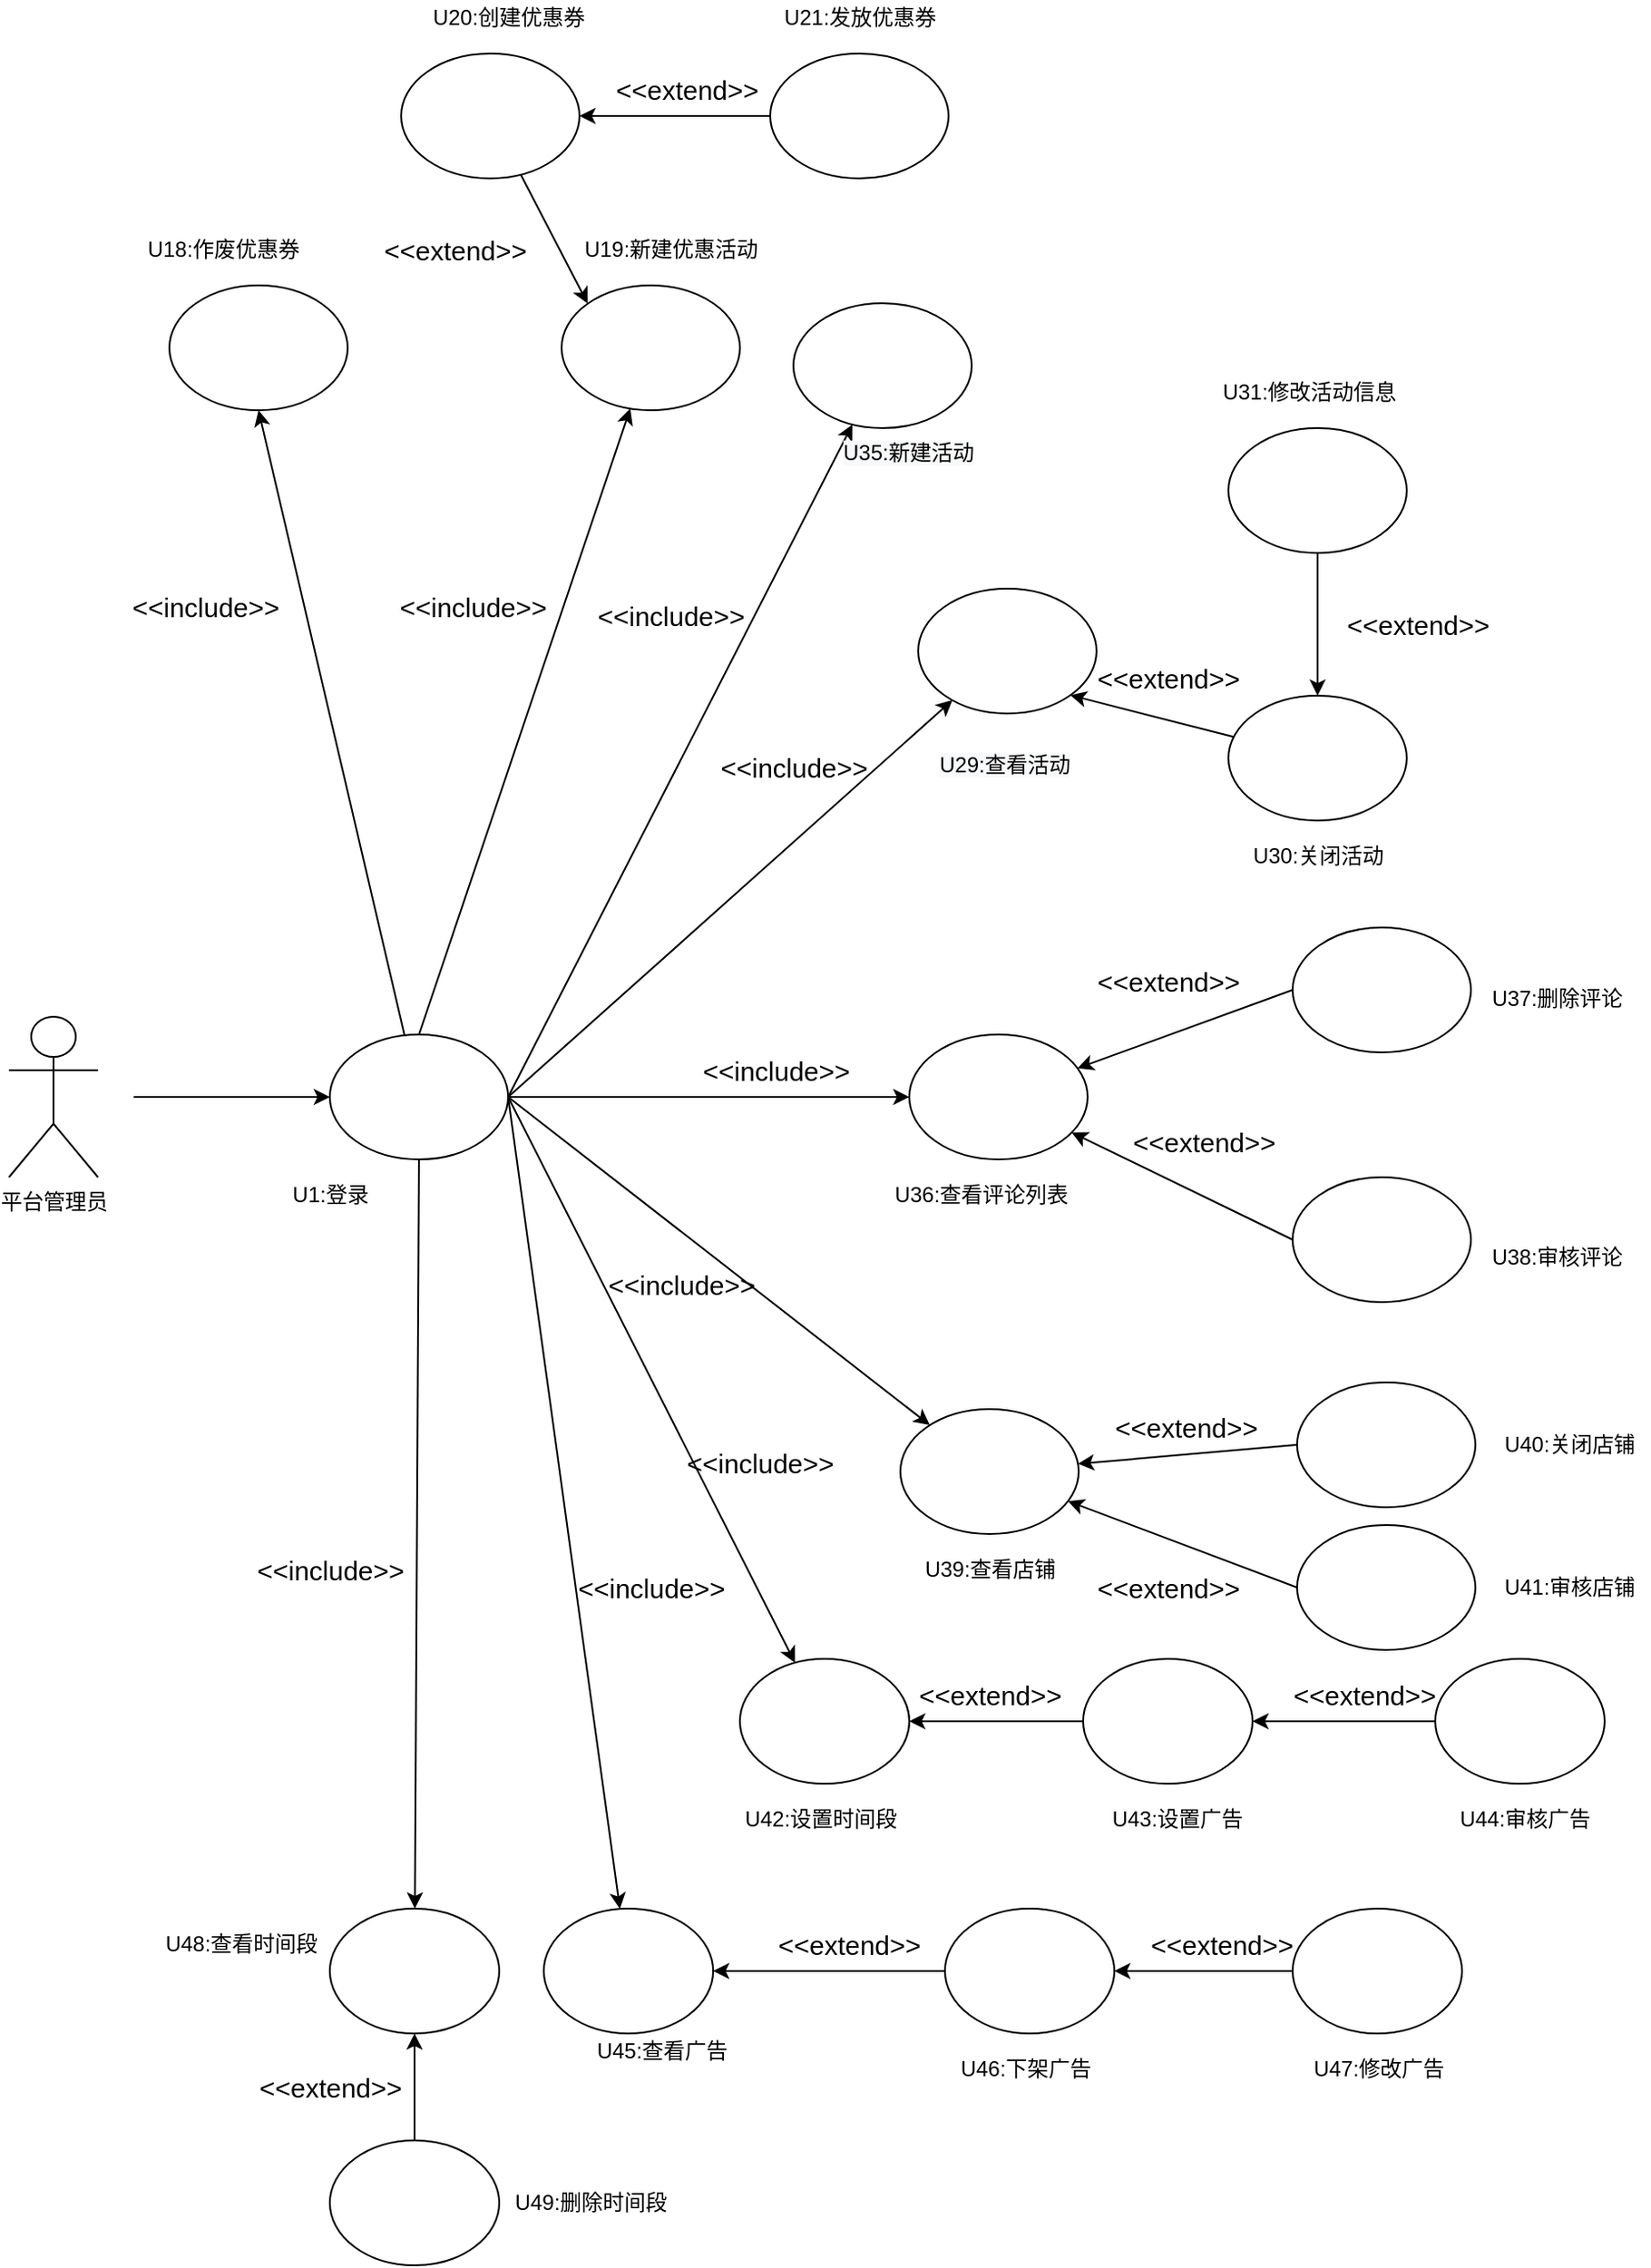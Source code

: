 <mxfile version="13.9.2" type="github">
  <diagram id="yHeF4_bzrxLTXPKwY5sZ" name="Page-1">
    <mxGraphModel dx="549" dy="1894" grid="1" gridSize="10" guides="1" tooltips="1" connect="1" arrows="1" fold="1" page="1" pageScale="1" pageWidth="827" pageHeight="1169" math="0" shadow="0">
      <root>
        <mxCell id="0" />
        <mxCell id="1" parent="0" />
        <mxCell id="8tCWAQmAQTB_diqJKxat-6" value="平台管理员" style="shape=umlActor;verticalLabelPosition=bottom;verticalAlign=top;html=1;outlineConnect=0;" parent="1" vertex="1">
          <mxGeometry x="870" y="460" width="50" height="90" as="geometry" />
        </mxCell>
        <mxCell id="d5kDtOsyyZGqpiZ8-u-_-6" style="edgeStyle=none;rounded=0;orthogonalLoop=1;jettySize=auto;html=1;entryX=0;entryY=0;entryDx=0;entryDy=0;startArrow=none;startFill=0;endArrow=classic;endFill=1;" parent="1" source="8tCWAQmAQTB_diqJKxat-33" target="8tCWAQmAQTB_diqJKxat-35" edge="1">
          <mxGeometry relative="1" as="geometry" />
        </mxCell>
        <mxCell id="8tCWAQmAQTB_diqJKxat-33" value="" style="ellipse;whiteSpace=wrap;html=1;" parent="1" vertex="1">
          <mxGeometry x="1090" y="-80" width="100" height="70" as="geometry" />
        </mxCell>
        <mxCell id="d5kDtOsyyZGqpiZ8-u-_-7" style="edgeStyle=none;rounded=0;orthogonalLoop=1;jettySize=auto;html=1;entryX=1;entryY=0.5;entryDx=0;entryDy=0;startArrow=none;startFill=0;endArrow=classic;endFill=1;" parent="1" source="8tCWAQmAQTB_diqJKxat-34" target="8tCWAQmAQTB_diqJKxat-33" edge="1">
          <mxGeometry relative="1" as="geometry" />
        </mxCell>
        <mxCell id="8tCWAQmAQTB_diqJKxat-34" value="" style="ellipse;whiteSpace=wrap;html=1;" parent="1" vertex="1">
          <mxGeometry x="1297" y="-80" width="100" height="70" as="geometry" />
        </mxCell>
        <mxCell id="d5kDtOsyyZGqpiZ8-u-_-5" style="edgeStyle=none;rounded=0;orthogonalLoop=1;jettySize=auto;html=1;entryX=0.5;entryY=0;entryDx=0;entryDy=0;startArrow=classic;startFill=1;endArrow=none;endFill=0;" parent="1" source="8tCWAQmAQTB_diqJKxat-35" target="IDQevV2FHWqqa-mqZTe9-6" edge="1">
          <mxGeometry relative="1" as="geometry" />
        </mxCell>
        <mxCell id="8tCWAQmAQTB_diqJKxat-35" value="" style="ellipse;whiteSpace=wrap;html=1;" parent="1" vertex="1">
          <mxGeometry x="1180" y="50" width="100" height="70" as="geometry" />
        </mxCell>
        <mxCell id="d5kDtOsyyZGqpiZ8-u-_-15" style="edgeStyle=none;rounded=0;orthogonalLoop=1;jettySize=auto;html=1;entryX=0.5;entryY=0;entryDx=0;entryDy=0;startArrow=none;startFill=0;endArrow=classic;endFill=1;" parent="1" source="8tCWAQmAQTB_diqJKxat-38" target="IDQevV2FHWqqa-mqZTe9-21" edge="1">
          <mxGeometry relative="1" as="geometry" />
        </mxCell>
        <mxCell id="8tCWAQmAQTB_diqJKxat-38" value="" style="ellipse;whiteSpace=wrap;html=1;" parent="1" vertex="1">
          <mxGeometry x="1554" y="130" width="100" height="70" as="geometry" />
        </mxCell>
        <mxCell id="8tCWAQmAQTB_diqJKxat-42" value="" style="ellipse;whiteSpace=wrap;html=1;" parent="1" vertex="1">
          <mxGeometry x="1590" y="550" width="100" height="70" as="geometry" />
        </mxCell>
        <mxCell id="d5kDtOsyyZGqpiZ8-u-_-18" style="edgeStyle=none;rounded=0;orthogonalLoop=1;jettySize=auto;html=1;startArrow=classic;startFill=1;endArrow=none;endFill=0;entryX=1;entryY=0.5;entryDx=0;entryDy=0;" parent="1" source="8tCWAQmAQTB_diqJKxat-59" target="IDQevV2FHWqqa-mqZTe9-6" edge="1">
          <mxGeometry relative="1" as="geometry">
            <mxPoint x="1180" y="510" as="targetPoint" />
          </mxGeometry>
        </mxCell>
        <mxCell id="d5kDtOsyyZGqpiZ8-u-_-21" style="edgeStyle=none;rounded=0;orthogonalLoop=1;jettySize=auto;html=1;entryX=0;entryY=0.5;entryDx=0;entryDy=0;startArrow=classic;startFill=1;endArrow=none;endFill=0;" parent="1" source="8tCWAQmAQTB_diqJKxat-59" target="abcYgRZNAxs5nldRiDmo-16" edge="1">
          <mxGeometry relative="1" as="geometry" />
        </mxCell>
        <mxCell id="d5kDtOsyyZGqpiZ8-u-_-23" style="edgeStyle=none;rounded=0;orthogonalLoop=1;jettySize=auto;html=1;entryX=0;entryY=0.5;entryDx=0;entryDy=0;startArrow=classic;startFill=1;endArrow=none;endFill=0;" parent="1" source="8tCWAQmAQTB_diqJKxat-59" target="8tCWAQmAQTB_diqJKxat-42" edge="1">
          <mxGeometry relative="1" as="geometry" />
        </mxCell>
        <mxCell id="8tCWAQmAQTB_diqJKxat-59" value="" style="ellipse;whiteSpace=wrap;html=1;" parent="1" vertex="1">
          <mxGeometry x="1375" y="470" width="100" height="70" as="geometry" />
        </mxCell>
        <mxCell id="abcYgRZNAxs5nldRiDmo-16" value="" style="ellipse;whiteSpace=wrap;html=1;" parent="1" vertex="1">
          <mxGeometry x="1590" y="410" width="100" height="70" as="geometry" />
        </mxCell>
        <mxCell id="abcYgRZNAxs5nldRiDmo-28" value="" style="ellipse;whiteSpace=wrap;html=1;" parent="1" vertex="1">
          <mxGeometry x="960" y="50" width="100" height="70" as="geometry" />
        </mxCell>
        <mxCell id="d_4f9FTK0BvBkenBgBJO-61" value="&lt;font style=&quot;font-size: 15px&quot;&gt;&amp;lt;&amp;lt;extend&amp;gt;&amp;gt;&lt;/font&gt;" style="text;html=1;align=center;verticalAlign=middle;resizable=0;points=[];autosize=1;" parent="1" vertex="1">
          <mxGeometry x="1470" y="260" width="100" height="20" as="geometry" />
        </mxCell>
        <mxCell id="d_4f9FTK0BvBkenBgBJO-133" value="&lt;span&gt;U21:&lt;/span&gt;&lt;span&gt;发放优惠券&lt;/span&gt;" style="text;html=1;align=center;verticalAlign=middle;resizable=0;points=[];autosize=1;" parent="1" vertex="1">
          <mxGeometry x="1297" y="-110" width="100" height="20" as="geometry" />
        </mxCell>
        <mxCell id="d_4f9FTK0BvBkenBgBJO-136" value="&lt;span&gt;U18:&lt;/span&gt;&lt;span&gt;作废优惠券&lt;/span&gt;" style="text;html=1;align=center;verticalAlign=middle;resizable=0;points=[];autosize=1;" parent="1" vertex="1">
          <mxGeometry x="940" y="20" width="100" height="20" as="geometry" />
        </mxCell>
        <mxCell id="d_4f9FTK0BvBkenBgBJO-137" value="&lt;span&gt;U20:&lt;/span&gt;&lt;span&gt;创建优惠券&lt;/span&gt;" style="text;html=1;align=center;verticalAlign=middle;resizable=0;points=[];autosize=1;" parent="1" vertex="1">
          <mxGeometry x="1100" y="-110" width="100" height="20" as="geometry" />
        </mxCell>
        <mxCell id="d_4f9FTK0BvBkenBgBJO-138" value="&lt;span&gt;U19:新建&lt;/span&gt;&lt;span&gt;优惠活动&lt;/span&gt;&lt;span&gt;&lt;br&gt;&lt;/span&gt;" style="text;html=1;align=center;verticalAlign=middle;resizable=0;points=[];autosize=1;" parent="1" vertex="1">
          <mxGeometry x="1186" y="20" width="110" height="20" as="geometry" />
        </mxCell>
        <mxCell id="d_4f9FTK0BvBkenBgBJO-139" value="&lt;span&gt;U30:&lt;/span&gt;&lt;span&gt;关闭活动&lt;/span&gt;" style="text;html=1;align=center;verticalAlign=middle;resizable=0;points=[];autosize=1;" parent="1" vertex="1">
          <mxGeometry x="1559" y="360" width="90" height="20" as="geometry" />
        </mxCell>
        <mxCell id="d_4f9FTK0BvBkenBgBJO-140" value="&lt;span&gt;U31:&lt;/span&gt;&lt;span&gt;修改活动信息&lt;/span&gt;" style="text;html=1;align=center;verticalAlign=middle;resizable=0;points=[];autosize=1;" parent="1" vertex="1">
          <mxGeometry x="1544" y="100" width="110" height="20" as="geometry" />
        </mxCell>
        <mxCell id="d_4f9FTK0BvBkenBgBJO-146" value="&lt;span&gt;U36:&lt;/span&gt;&lt;span&gt;查看评论列表&lt;/span&gt;" style="text;html=1;align=center;verticalAlign=middle;resizable=0;points=[];autosize=1;" parent="1" vertex="1">
          <mxGeometry x="1360" y="550" width="110" height="20" as="geometry" />
        </mxCell>
        <mxCell id="d_4f9FTK0BvBkenBgBJO-147" value="&lt;span&gt;U37:&lt;/span&gt;&lt;span&gt;删除评论&lt;/span&gt;" style="text;html=1;align=center;verticalAlign=middle;resizable=0;points=[];autosize=1;" parent="1" vertex="1">
          <mxGeometry x="1692.5" y="440" width="90" height="20" as="geometry" />
        </mxCell>
        <mxCell id="d_4f9FTK0BvBkenBgBJO-148" value="&lt;span&gt;U38:&lt;/span&gt;&lt;span&gt;审核评论&lt;/span&gt;" style="text;html=1;align=center;verticalAlign=middle;resizable=0;points=[];autosize=1;" parent="1" vertex="1">
          <mxGeometry x="1692.5" y="585" width="90" height="20" as="geometry" />
        </mxCell>
        <mxCell id="d5kDtOsyyZGqpiZ8-u-_-1" style="edgeStyle=orthogonalEdgeStyle;rounded=0;orthogonalLoop=1;jettySize=auto;html=1;endArrow=none;endFill=0;startArrow=classic;startFill=1;" parent="1" source="IDQevV2FHWqqa-mqZTe9-6" edge="1">
          <mxGeometry relative="1" as="geometry">
            <mxPoint x="940" y="505" as="targetPoint" />
          </mxGeometry>
        </mxCell>
        <mxCell id="d5kDtOsyyZGqpiZ8-u-_-3" style="rounded=0;orthogonalLoop=1;jettySize=auto;html=1;entryX=0.5;entryY=1;entryDx=0;entryDy=0;startArrow=none;startFill=0;endArrow=classic;endFill=1;" parent="1" source="IDQevV2FHWqqa-mqZTe9-6" target="abcYgRZNAxs5nldRiDmo-28" edge="1">
          <mxGeometry relative="1" as="geometry" />
        </mxCell>
        <mxCell id="IDQevV2FHWqqa-mqZTe9-6" value="" style="ellipse;whiteSpace=wrap;html=1;" parent="1" vertex="1">
          <mxGeometry x="1050" y="470" width="100" height="70" as="geometry" />
        </mxCell>
        <mxCell id="IDQevV2FHWqqa-mqZTe9-7" value="&lt;span&gt;U1:登录&lt;/span&gt;" style="text;html=1;align=center;verticalAlign=middle;resizable=0;points=[];autosize=1;" parent="1" vertex="1">
          <mxGeometry x="1020" y="550" width="60" height="20" as="geometry" />
        </mxCell>
        <mxCell id="d5kDtOsyyZGqpiZ8-u-_-8" style="edgeStyle=none;rounded=0;orthogonalLoop=1;jettySize=auto;html=1;entryX=1;entryY=0.5;entryDx=0;entryDy=0;startArrow=classic;startFill=1;endArrow=none;endFill=0;" parent="1" source="IDQevV2FHWqqa-mqZTe9-17" target="IDQevV2FHWqqa-mqZTe9-6" edge="1">
          <mxGeometry relative="1" as="geometry" />
        </mxCell>
        <mxCell id="IDQevV2FHWqqa-mqZTe9-17" value="" style="ellipse;whiteSpace=wrap;html=1;" parent="1" vertex="1">
          <mxGeometry x="1310" y="60" width="100" height="70" as="geometry" />
        </mxCell>
        <mxCell id="IDQevV2FHWqqa-mqZTe9-18" value="&lt;span style=&quot;color: rgb(0 , 0 , 0) ; font-family: &amp;#34;helvetica&amp;#34; ; font-size: 12px ; font-style: normal ; font-weight: 400 ; letter-spacing: normal ; text-align: center ; text-indent: 0px ; text-transform: none ; word-spacing: 0px ; background-color: rgb(248 , 249 , 250)&quot;&gt;U35:&lt;/span&gt;&lt;span style=&quot;color: rgb(0 , 0 , 0) ; font-family: &amp;#34;helvetica&amp;#34; ; font-size: 12px ; font-style: normal ; font-weight: 400 ; letter-spacing: normal ; text-align: center ; text-indent: 0px ; text-transform: none ; word-spacing: 0px ; background-color: rgb(248 , 249 , 250)&quot;&gt;新建活动&lt;/span&gt;" style="text;whiteSpace=wrap;html=1;" parent="1" vertex="1">
          <mxGeometry x="1336" y="130" width="104" height="30" as="geometry" />
        </mxCell>
        <mxCell id="d5kDtOsyyZGqpiZ8-u-_-14" style="edgeStyle=none;rounded=0;orthogonalLoop=1;jettySize=auto;html=1;entryX=1;entryY=1;entryDx=0;entryDy=0;startArrow=none;startFill=0;endArrow=classic;endFill=1;" parent="1" source="IDQevV2FHWqqa-mqZTe9-21" target="d5kDtOsyyZGqpiZ8-u-_-9" edge="1">
          <mxGeometry relative="1" as="geometry" />
        </mxCell>
        <mxCell id="IDQevV2FHWqqa-mqZTe9-21" value="" style="ellipse;whiteSpace=wrap;html=1;" parent="1" vertex="1">
          <mxGeometry x="1554" y="280" width="100" height="70" as="geometry" />
        </mxCell>
        <mxCell id="IDQevV2FHWqqa-mqZTe9-24" value="&lt;span style=&quot;color: rgb(0 , 0 , 0) ; font-family: &amp;#34;helvetica&amp;#34; ; font-size: 12px ; font-style: normal ; font-weight: 400 ; letter-spacing: normal ; text-align: center ; text-indent: 0px ; text-transform: none ; word-spacing: 0px ; background-color: rgb(248 , 249 , 250)&quot;&gt;U29:查看&lt;/span&gt;&lt;span style=&quot;color: rgb(0 , 0 , 0) ; font-family: &amp;#34;helvetica&amp;#34; ; font-size: 12px ; font-style: normal ; font-weight: 400 ; letter-spacing: normal ; text-align: center ; text-indent: 0px ; text-transform: none ; word-spacing: 0px ; background-color: rgb(248 , 249 , 250)&quot;&gt;活动&lt;/span&gt;" style="text;whiteSpace=wrap;html=1;" parent="1" vertex="1">
          <mxGeometry x="1390" y="305" width="110" height="30" as="geometry" />
        </mxCell>
        <mxCell id="IDQevV2FHWqqa-mqZTe9-25" value="&lt;font style=&quot;font-size: 15px&quot;&gt;&amp;lt;&amp;lt;include&amp;gt;&amp;gt;&lt;/font&gt;" style="text;html=1;align=center;verticalAlign=middle;resizable=0;points=[];autosize=1;" parent="1" vertex="1">
          <mxGeometry x="1080" y="220" width="100" height="20" as="geometry" />
        </mxCell>
        <mxCell id="d5kDtOsyyZGqpiZ8-u-_-10" style="edgeStyle=none;rounded=0;orthogonalLoop=1;jettySize=auto;html=1;entryX=1;entryY=0.5;entryDx=0;entryDy=0;startArrow=classic;startFill=1;endArrow=none;endFill=0;" parent="1" source="d5kDtOsyyZGqpiZ8-u-_-9" target="IDQevV2FHWqqa-mqZTe9-6" edge="1">
          <mxGeometry relative="1" as="geometry" />
        </mxCell>
        <mxCell id="d5kDtOsyyZGqpiZ8-u-_-9" value="" style="ellipse;whiteSpace=wrap;html=1;" parent="1" vertex="1">
          <mxGeometry x="1380" y="220" width="100" height="70" as="geometry" />
        </mxCell>
        <mxCell id="d5kDtOsyyZGqpiZ8-u-_-11" value="&lt;font style=&quot;font-size: 15px&quot;&gt;&amp;lt;&amp;lt;include&amp;gt;&amp;gt;&lt;/font&gt;" style="text;html=1;align=center;verticalAlign=middle;resizable=0;points=[];autosize=1;" parent="1" vertex="1">
          <mxGeometry x="930" y="220" width="100" height="20" as="geometry" />
        </mxCell>
        <mxCell id="d5kDtOsyyZGqpiZ8-u-_-12" value="&lt;font style=&quot;font-size: 15px&quot;&gt;&amp;lt;&amp;lt;include&amp;gt;&amp;gt;&lt;/font&gt;" style="text;html=1;align=center;verticalAlign=middle;resizable=0;points=[];autosize=1;" parent="1" vertex="1">
          <mxGeometry x="1191" y="225" width="100" height="20" as="geometry" />
        </mxCell>
        <mxCell id="d5kDtOsyyZGqpiZ8-u-_-13" value="&lt;font style=&quot;font-size: 15px&quot;&gt;&amp;lt;&amp;lt;include&amp;gt;&amp;gt;&lt;/font&gt;" style="text;html=1;align=center;verticalAlign=middle;resizable=0;points=[];autosize=1;" parent="1" vertex="1">
          <mxGeometry x="1260" y="310" width="100" height="20" as="geometry" />
        </mxCell>
        <mxCell id="d5kDtOsyyZGqpiZ8-u-_-17" value="&lt;font style=&quot;font-size: 15px&quot;&gt;&amp;lt;&amp;lt;extend&amp;gt;&amp;gt;&lt;/font&gt;" style="text;html=1;align=center;verticalAlign=middle;resizable=0;points=[];autosize=1;" parent="1" vertex="1">
          <mxGeometry x="1610" y="230" width="100" height="20" as="geometry" />
        </mxCell>
        <mxCell id="d5kDtOsyyZGqpiZ8-u-_-24" value="&lt;font style=&quot;font-size: 15px&quot;&gt;&amp;lt;&amp;lt;include&amp;gt;&amp;gt;&lt;/font&gt;" style="text;html=1;align=center;verticalAlign=middle;resizable=0;points=[];autosize=1;" parent="1" vertex="1">
          <mxGeometry x="1250" y="480" width="100" height="20" as="geometry" />
        </mxCell>
        <mxCell id="d5kDtOsyyZGqpiZ8-u-_-25" value="&lt;font style=&quot;font-size: 15px&quot;&gt;&amp;lt;&amp;lt;extend&amp;gt;&amp;gt;&lt;/font&gt;" style="text;html=1;align=center;verticalAlign=middle;resizable=0;points=[];autosize=1;" parent="1" vertex="1">
          <mxGeometry x="1470" y="430" width="100" height="20" as="geometry" />
        </mxCell>
        <mxCell id="d5kDtOsyyZGqpiZ8-u-_-26" value="&lt;font style=&quot;font-size: 15px&quot;&gt;&amp;lt;&amp;lt;extend&amp;gt;&amp;gt;&lt;/font&gt;" style="text;html=1;align=center;verticalAlign=middle;resizable=0;points=[];autosize=1;" parent="1" vertex="1">
          <mxGeometry x="1490" y="520" width="100" height="20" as="geometry" />
        </mxCell>
        <mxCell id="d5kDtOsyyZGqpiZ8-u-_-27" value="&lt;font style=&quot;font-size: 15px&quot;&gt;&amp;lt;&amp;lt;extend&amp;gt;&amp;gt;&lt;/font&gt;" style="text;html=1;align=center;verticalAlign=middle;resizable=0;points=[];autosize=1;" parent="1" vertex="1">
          <mxGeometry x="1200" y="-70" width="100" height="20" as="geometry" />
        </mxCell>
        <mxCell id="d5kDtOsyyZGqpiZ8-u-_-28" value="&lt;font style=&quot;font-size: 15px&quot;&gt;&amp;lt;&amp;lt;extend&amp;gt;&amp;gt;&lt;/font&gt;" style="text;html=1;align=center;verticalAlign=middle;resizable=0;points=[];autosize=1;" parent="1" vertex="1">
          <mxGeometry x="1070" y="20" width="100" height="20" as="geometry" />
        </mxCell>
        <mxCell id="d5kDtOsyyZGqpiZ8-u-_-30" style="edgeStyle=none;rounded=0;orthogonalLoop=1;jettySize=auto;html=1;entryX=1;entryY=0.5;entryDx=0;entryDy=0;startArrow=classic;startFill=1;endArrow=none;endFill=0;" parent="1" source="d5kDtOsyyZGqpiZ8-u-_-29" target="IDQevV2FHWqqa-mqZTe9-6" edge="1">
          <mxGeometry relative="1" as="geometry" />
        </mxCell>
        <mxCell id="d5kDtOsyyZGqpiZ8-u-_-35" style="edgeStyle=none;rounded=0;orthogonalLoop=1;jettySize=auto;html=1;entryX=0;entryY=0.5;entryDx=0;entryDy=0;startArrow=classic;startFill=1;endArrow=none;endFill=0;" parent="1" source="d5kDtOsyyZGqpiZ8-u-_-29" target="d5kDtOsyyZGqpiZ8-u-_-33" edge="1">
          <mxGeometry relative="1" as="geometry" />
        </mxCell>
        <mxCell id="d5kDtOsyyZGqpiZ8-u-_-72" style="edgeStyle=none;rounded=0;orthogonalLoop=1;jettySize=auto;html=1;entryX=0;entryY=0.5;entryDx=0;entryDy=0;startArrow=classic;startFill=1;endArrow=none;endFill=0;" parent="1" source="d5kDtOsyyZGqpiZ8-u-_-29" target="d5kDtOsyyZGqpiZ8-u-_-70" edge="1">
          <mxGeometry relative="1" as="geometry" />
        </mxCell>
        <mxCell id="d5kDtOsyyZGqpiZ8-u-_-29" value="" style="ellipse;whiteSpace=wrap;html=1;" parent="1" vertex="1">
          <mxGeometry x="1370" y="680" width="100" height="70" as="geometry" />
        </mxCell>
        <mxCell id="d5kDtOsyyZGqpiZ8-u-_-31" value="&lt;font style=&quot;font-size: 15px&quot;&gt;&amp;lt;&amp;lt;include&amp;gt;&amp;gt;&lt;/font&gt;" style="text;html=1;align=center;verticalAlign=middle;resizable=0;points=[];autosize=1;" parent="1" vertex="1">
          <mxGeometry x="1197" y="600" width="100" height="20" as="geometry" />
        </mxCell>
        <mxCell id="d5kDtOsyyZGqpiZ8-u-_-32" value="&lt;span&gt;U39:&lt;/span&gt;&lt;span&gt;查看店铺&lt;/span&gt;" style="text;html=1;align=center;verticalAlign=middle;resizable=0;points=[];autosize=1;" parent="1" vertex="1">
          <mxGeometry x="1375" y="760" width="90" height="20" as="geometry" />
        </mxCell>
        <mxCell id="d5kDtOsyyZGqpiZ8-u-_-33" value="" style="ellipse;whiteSpace=wrap;html=1;" parent="1" vertex="1">
          <mxGeometry x="1592.5" y="665" width="100" height="70" as="geometry" />
        </mxCell>
        <mxCell id="d5kDtOsyyZGqpiZ8-u-_-36" value="&lt;font style=&quot;font-size: 15px&quot;&gt;&amp;lt;&amp;lt;extend&amp;gt;&amp;gt;&lt;/font&gt;" style="text;html=1;align=center;verticalAlign=middle;resizable=0;points=[];autosize=1;" parent="1" vertex="1">
          <mxGeometry x="1480" y="680" width="100" height="20" as="geometry" />
        </mxCell>
        <mxCell id="d5kDtOsyyZGqpiZ8-u-_-37" value="&lt;span&gt;U40:&lt;/span&gt;&lt;span&gt;关闭店铺&lt;/span&gt;" style="text;html=1;align=center;verticalAlign=middle;resizable=0;points=[];autosize=1;" parent="1" vertex="1">
          <mxGeometry x="1700" y="690" width="90" height="20" as="geometry" />
        </mxCell>
        <mxCell id="d5kDtOsyyZGqpiZ8-u-_-39" style="edgeStyle=none;rounded=0;orthogonalLoop=1;jettySize=auto;html=1;entryX=1;entryY=0.5;entryDx=0;entryDy=0;startArrow=classic;startFill=1;endArrow=none;endFill=0;" parent="1" source="d5kDtOsyyZGqpiZ8-u-_-38" target="IDQevV2FHWqqa-mqZTe9-6" edge="1">
          <mxGeometry relative="1" as="geometry" />
        </mxCell>
        <mxCell id="d5kDtOsyyZGqpiZ8-u-_-45" style="edgeStyle=none;rounded=0;orthogonalLoop=1;jettySize=auto;html=1;entryX=0;entryY=0.5;entryDx=0;entryDy=0;startArrow=classic;startFill=1;endArrow=none;endFill=0;" parent="1" source="d5kDtOsyyZGqpiZ8-u-_-38" target="d5kDtOsyyZGqpiZ8-u-_-41" edge="1">
          <mxGeometry relative="1" as="geometry" />
        </mxCell>
        <mxCell id="d5kDtOsyyZGqpiZ8-u-_-38" value="" style="ellipse;whiteSpace=wrap;html=1;" parent="1" vertex="1">
          <mxGeometry x="1280" y="820" width="95" height="70" as="geometry" />
        </mxCell>
        <mxCell id="d5kDtOsyyZGqpiZ8-u-_-40" value="&lt;span&gt;U42:&lt;/span&gt;&lt;span&gt;设置时间段&lt;/span&gt;" style="text;html=1;align=center;verticalAlign=middle;resizable=0;points=[];autosize=1;" parent="1" vertex="1">
          <mxGeometry x="1275" y="900" width="100" height="20" as="geometry" />
        </mxCell>
        <mxCell id="d5kDtOsyyZGqpiZ8-u-_-50" style="edgeStyle=none;rounded=0;orthogonalLoop=1;jettySize=auto;html=1;entryX=0;entryY=0.5;entryDx=0;entryDy=0;startArrow=classic;startFill=1;endArrow=none;endFill=0;" parent="1" source="d5kDtOsyyZGqpiZ8-u-_-41" target="d5kDtOsyyZGqpiZ8-u-_-48" edge="1">
          <mxGeometry relative="1" as="geometry" />
        </mxCell>
        <mxCell id="d5kDtOsyyZGqpiZ8-u-_-41" value="" style="ellipse;whiteSpace=wrap;html=1;" parent="1" vertex="1">
          <mxGeometry x="1472.5" y="820" width="95" height="70" as="geometry" />
        </mxCell>
        <mxCell id="d5kDtOsyyZGqpiZ8-u-_-43" value="&lt;span&gt;U43:&lt;/span&gt;&lt;span&gt;设置广告&lt;/span&gt;" style="text;html=1;align=center;verticalAlign=middle;resizable=0;points=[];autosize=1;" parent="1" vertex="1">
          <mxGeometry x="1480" y="900" width="90" height="20" as="geometry" />
        </mxCell>
        <mxCell id="d5kDtOsyyZGqpiZ8-u-_-46" value="&lt;font style=&quot;font-size: 15px&quot;&gt;&amp;lt;&amp;lt;include&amp;gt;&amp;gt;&lt;/font&gt;" style="text;html=1;align=center;verticalAlign=middle;resizable=0;points=[];autosize=1;" parent="1" vertex="1">
          <mxGeometry x="1241" y="700" width="100" height="20" as="geometry" />
        </mxCell>
        <mxCell id="d5kDtOsyyZGqpiZ8-u-_-47" value="&lt;font style=&quot;font-size: 15px&quot;&gt;&amp;lt;&amp;lt;extend&amp;gt;&amp;gt;&lt;/font&gt;" style="text;html=1;align=center;verticalAlign=middle;resizable=0;points=[];autosize=1;" parent="1" vertex="1">
          <mxGeometry x="1370" y="830" width="100" height="20" as="geometry" />
        </mxCell>
        <mxCell id="d5kDtOsyyZGqpiZ8-u-_-48" value="" style="ellipse;whiteSpace=wrap;html=1;" parent="1" vertex="1">
          <mxGeometry x="1670" y="820" width="95" height="70" as="geometry" />
        </mxCell>
        <mxCell id="d5kDtOsyyZGqpiZ8-u-_-51" value="&lt;span&gt;U44:审核&lt;/span&gt;&lt;span&gt;广告&lt;/span&gt;" style="text;html=1;align=center;verticalAlign=middle;resizable=0;points=[];autosize=1;" parent="1" vertex="1">
          <mxGeometry x="1675" y="900" width="90" height="20" as="geometry" />
        </mxCell>
        <mxCell id="d5kDtOsyyZGqpiZ8-u-_-53" style="edgeStyle=none;rounded=0;orthogonalLoop=1;jettySize=auto;html=1;entryX=1;entryY=0.5;entryDx=0;entryDy=0;startArrow=classic;startFill=1;endArrow=none;endFill=0;" parent="1" source="d5kDtOsyyZGqpiZ8-u-_-52" target="IDQevV2FHWqqa-mqZTe9-6" edge="1">
          <mxGeometry relative="1" as="geometry" />
        </mxCell>
        <mxCell id="d5kDtOsyyZGqpiZ8-u-_-56" style="edgeStyle=none;rounded=0;orthogonalLoop=1;jettySize=auto;html=1;startArrow=classic;startFill=1;endArrow=none;endFill=0;entryX=0;entryY=0.5;entryDx=0;entryDy=0;" parent="1" source="d5kDtOsyyZGqpiZ8-u-_-52" target="d5kDtOsyyZGqpiZ8-u-_-57" edge="1">
          <mxGeometry relative="1" as="geometry">
            <mxPoint x="1400" y="985" as="targetPoint" />
          </mxGeometry>
        </mxCell>
        <mxCell id="d5kDtOsyyZGqpiZ8-u-_-52" value="" style="ellipse;whiteSpace=wrap;html=1;" parent="1" vertex="1">
          <mxGeometry x="1170" y="960" width="95" height="70" as="geometry" />
        </mxCell>
        <mxCell id="d5kDtOsyyZGqpiZ8-u-_-54" value="&lt;font style=&quot;font-size: 15px&quot;&gt;&amp;lt;&amp;lt;include&amp;gt;&amp;gt;&lt;/font&gt;" style="text;html=1;align=center;verticalAlign=middle;resizable=0;points=[];autosize=1;" parent="1" vertex="1">
          <mxGeometry x="1000" y="760" width="100" height="20" as="geometry" />
        </mxCell>
        <mxCell id="d5kDtOsyyZGqpiZ8-u-_-55" value="&lt;span&gt;U45:查看广告&lt;/span&gt;" style="text;html=1;align=center;verticalAlign=middle;resizable=0;points=[];autosize=1;" parent="1" vertex="1">
          <mxGeometry x="1191" y="1030" width="90" height="20" as="geometry" />
        </mxCell>
        <mxCell id="d5kDtOsyyZGqpiZ8-u-_-61" style="edgeStyle=none;rounded=0;orthogonalLoop=1;jettySize=auto;html=1;entryX=0;entryY=0.5;entryDx=0;entryDy=0;startArrow=classic;startFill=1;endArrow=none;endFill=0;" parent="1" source="d5kDtOsyyZGqpiZ8-u-_-57" target="d5kDtOsyyZGqpiZ8-u-_-59" edge="1">
          <mxGeometry relative="1" as="geometry" />
        </mxCell>
        <mxCell id="d5kDtOsyyZGqpiZ8-u-_-57" value="" style="ellipse;whiteSpace=wrap;html=1;" parent="1" vertex="1">
          <mxGeometry x="1395" y="960" width="95" height="70" as="geometry" />
        </mxCell>
        <mxCell id="d5kDtOsyyZGqpiZ8-u-_-58" value="&lt;span&gt;U46:下架广告&lt;/span&gt;" style="text;html=1;align=center;verticalAlign=middle;resizable=0;points=[];autosize=1;" parent="1" vertex="1">
          <mxGeometry x="1395" y="1040" width="90" height="20" as="geometry" />
        </mxCell>
        <mxCell id="d5kDtOsyyZGqpiZ8-u-_-59" value="" style="ellipse;whiteSpace=wrap;html=1;" parent="1" vertex="1">
          <mxGeometry x="1590" y="960" width="95" height="70" as="geometry" />
        </mxCell>
        <mxCell id="d5kDtOsyyZGqpiZ8-u-_-62" value="&lt;span&gt;U47:修改广告&lt;/span&gt;" style="text;html=1;align=center;verticalAlign=middle;resizable=0;points=[];autosize=1;" parent="1" vertex="1">
          <mxGeometry x="1592.5" y="1040" width="90" height="20" as="geometry" />
        </mxCell>
        <mxCell id="d5kDtOsyyZGqpiZ8-u-_-65" style="edgeStyle=none;rounded=0;orthogonalLoop=1;jettySize=auto;html=1;entryX=0.5;entryY=1;entryDx=0;entryDy=0;startArrow=classic;startFill=1;endArrow=none;endFill=0;" parent="1" source="d5kDtOsyyZGqpiZ8-u-_-63" target="IDQevV2FHWqqa-mqZTe9-6" edge="1">
          <mxGeometry relative="1" as="geometry" />
        </mxCell>
        <mxCell id="d5kDtOsyyZGqpiZ8-u-_-76" style="edgeStyle=none;rounded=0;orthogonalLoop=1;jettySize=auto;html=1;entryX=0.5;entryY=0;entryDx=0;entryDy=0;startArrow=classic;startFill=1;endArrow=none;endFill=0;" parent="1" source="d5kDtOsyyZGqpiZ8-u-_-63" target="d5kDtOsyyZGqpiZ8-u-_-68" edge="1">
          <mxGeometry relative="1" as="geometry" />
        </mxCell>
        <mxCell id="d5kDtOsyyZGqpiZ8-u-_-63" value="" style="ellipse;whiteSpace=wrap;html=1;" parent="1" vertex="1">
          <mxGeometry x="1050" y="960" width="95" height="70" as="geometry" />
        </mxCell>
        <mxCell id="d5kDtOsyyZGqpiZ8-u-_-66" value="&lt;font style=&quot;font-size: 15px&quot;&gt;&amp;lt;&amp;lt;include&amp;gt;&amp;gt;&lt;/font&gt;" style="text;html=1;align=center;verticalAlign=middle;resizable=0;points=[];autosize=1;" parent="1" vertex="1">
          <mxGeometry x="1180" y="770" width="100" height="20" as="geometry" />
        </mxCell>
        <mxCell id="d5kDtOsyyZGqpiZ8-u-_-67" value="&lt;span&gt;U48:查看时间段&lt;/span&gt;" style="text;html=1;align=center;verticalAlign=middle;resizable=0;points=[];autosize=1;" parent="1" vertex="1">
          <mxGeometry x="950" y="970" width="100" height="20" as="geometry" />
        </mxCell>
        <mxCell id="d5kDtOsyyZGqpiZ8-u-_-68" value="" style="ellipse;whiteSpace=wrap;html=1;" parent="1" vertex="1">
          <mxGeometry x="1050" y="1090" width="95" height="70" as="geometry" />
        </mxCell>
        <mxCell id="d5kDtOsyyZGqpiZ8-u-_-70" value="" style="ellipse;whiteSpace=wrap;html=1;" parent="1" vertex="1">
          <mxGeometry x="1592.5" y="745" width="100" height="70" as="geometry" />
        </mxCell>
        <mxCell id="d5kDtOsyyZGqpiZ8-u-_-73" value="&lt;font style=&quot;font-size: 15px&quot;&gt;&amp;lt;&amp;lt;extend&amp;gt;&amp;gt;&lt;/font&gt;" style="text;html=1;align=center;verticalAlign=middle;resizable=0;points=[];autosize=1;" parent="1" vertex="1">
          <mxGeometry x="1470" y="770" width="100" height="20" as="geometry" />
        </mxCell>
        <mxCell id="d5kDtOsyyZGqpiZ8-u-_-74" value="&lt;font style=&quot;font-size: 15px&quot;&gt;&amp;lt;&amp;lt;extend&amp;gt;&amp;gt;&lt;/font&gt;" style="text;html=1;align=center;verticalAlign=middle;resizable=0;points=[];autosize=1;" parent="1" vertex="1">
          <mxGeometry x="1580" y="830" width="100" height="20" as="geometry" />
        </mxCell>
        <mxCell id="d5kDtOsyyZGqpiZ8-u-_-75" value="&lt;span&gt;U41:审核&lt;/span&gt;&lt;span&gt;店铺&lt;/span&gt;" style="text;html=1;align=center;verticalAlign=middle;resizable=0;points=[];autosize=1;" parent="1" vertex="1">
          <mxGeometry x="1700" y="770" width="90" height="20" as="geometry" />
        </mxCell>
        <mxCell id="d5kDtOsyyZGqpiZ8-u-_-78" value="&lt;font style=&quot;font-size: 15px&quot;&gt;&amp;lt;&amp;lt;extend&amp;gt;&amp;gt;&lt;/font&gt;" style="text;html=1;align=center;verticalAlign=middle;resizable=0;points=[];autosize=1;" parent="1" vertex="1">
          <mxGeometry x="1500" y="970" width="100" height="20" as="geometry" />
        </mxCell>
        <mxCell id="d5kDtOsyyZGqpiZ8-u-_-79" value="&lt;font style=&quot;font-size: 15px&quot;&gt;&amp;lt;&amp;lt;extend&amp;gt;&amp;gt;&lt;/font&gt;" style="text;html=1;align=center;verticalAlign=middle;resizable=0;points=[];autosize=1;" parent="1" vertex="1">
          <mxGeometry x="1291" y="970" width="100" height="20" as="geometry" />
        </mxCell>
        <mxCell id="d5kDtOsyyZGqpiZ8-u-_-80" value="&lt;font style=&quot;font-size: 15px&quot;&gt;&amp;lt;&amp;lt;extend&amp;gt;&amp;gt;&lt;/font&gt;" style="text;html=1;align=center;verticalAlign=middle;resizable=0;points=[];autosize=1;" parent="1" vertex="1">
          <mxGeometry x="1000" y="1050" width="100" height="20" as="geometry" />
        </mxCell>
        <mxCell id="d5kDtOsyyZGqpiZ8-u-_-83" value="&lt;span&gt;U49:删除时间段&lt;/span&gt;" style="text;html=1;align=center;verticalAlign=middle;resizable=0;points=[];autosize=1;" parent="1" vertex="1">
          <mxGeometry x="1146" y="1115" width="100" height="20" as="geometry" />
        </mxCell>
      </root>
    </mxGraphModel>
  </diagram>
</mxfile>
